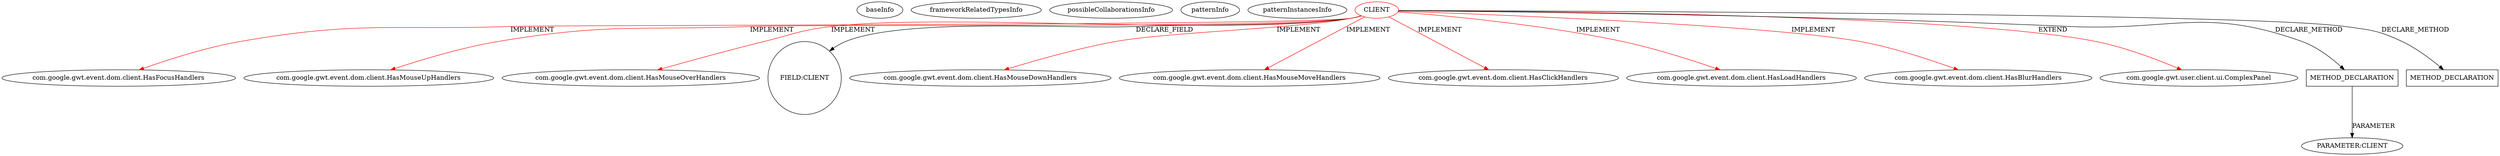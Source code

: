 digraph {
baseInfo[graphId=598,category="pattern",isAnonymous=false,possibleRelation=false]
frameworkRelatedTypesInfo[0="com.google.gwt.event.dom.client.HasMouseUpHandlers",1="com.google.gwt.event.dom.client.HasBlurHandlers",2="com.google.gwt.event.dom.client.HasMouseMoveHandlers",3="com.google.gwt.user.client.ui.ComplexPanel",4="com.google.gwt.event.dom.client.HasClickHandlers",5="com.google.gwt.event.dom.client.HasMouseDownHandlers",6="com.google.gwt.event.dom.client.HasLoadHandlers",7="com.google.gwt.event.dom.client.HasFocusHandlers",8="com.google.gwt.event.dom.client.HasMouseOverHandlers"]
possibleCollaborationsInfo[]
patternInfo[frequency=6.0,patternRootClient=0]
patternInstancesInfo[0="mguiral-GwtSvgLib~/mguiral-GwtSvgLib/GwtSvgLib-master/src/gwt/html5/svg/client/user/ui/SVGSymbolWidget.java~SVGSymbolWidget~3998",1="mguiral-GwtSvgLib~/mguiral-GwtSvgLib/GwtSvgLib-master/src/gwt/html5/svg/client/user/ui/SVGUseWidget.java~SVGUseWidget~3995",2="mguiral-GwtSvgLib~/mguiral-GwtSvgLib/GwtSvgLib-master/src/gwt/html5/svg/client/user/ui/SVGTextContentWidget.java~SVGTextContentWidget~3987",3="mguiral-GwtSvgLib~/mguiral-GwtSvgLib/GwtSvgLib-master/src/gwt/html5/svg/client/user/ui/SVGGraphicalWidget.java~SVGGraphicalWidget~3974",4="mguiral-GwtSvgLib~/mguiral-GwtSvgLib/GwtSvgLib-master/src/gwt/html5/svg/client/user/ui/SVGImageWidget.java~SVGImageWidget~3982",5="mguiral-GwtSvgLib~/mguiral-GwtSvgLib/GwtSvgLib-master/src/gwt/html5/svg/client/user/ui/SVGSwitchWidget.java~SVGSwitchWidget~4001"]
2[label="com.google.gwt.event.dom.client.HasFocusHandlers",vertexType="FRAMEWORK_INTERFACE_TYPE",isFrameworkType=false]
0[label="CLIENT",vertexType="ROOT_CLIENT_CLASS_DECLARATION",isFrameworkType=false,color=red]
6[label="com.google.gwt.event.dom.client.HasMouseUpHandlers",vertexType="FRAMEWORK_INTERFACE_TYPE",isFrameworkType=false]
7[label="com.google.gwt.event.dom.client.HasMouseOverHandlers",vertexType="FRAMEWORK_INTERFACE_TYPE",isFrameworkType=false]
11[label="FIELD:CLIENT",vertexType="FIELD_DECLARATION",isFrameworkType=false,shape=circle]
5[label="com.google.gwt.event.dom.client.HasMouseDownHandlers",vertexType="FRAMEWORK_INTERFACE_TYPE",isFrameworkType=false]
8[label="com.google.gwt.event.dom.client.HasMouseMoveHandlers",vertexType="FRAMEWORK_INTERFACE_TYPE",isFrameworkType=false]
4[label="com.google.gwt.event.dom.client.HasClickHandlers",vertexType="FRAMEWORK_INTERFACE_TYPE",isFrameworkType=false]
10[label="com.google.gwt.event.dom.client.HasLoadHandlers",vertexType="FRAMEWORK_INTERFACE_TYPE",isFrameworkType=false]
3[label="com.google.gwt.event.dom.client.HasBlurHandlers",vertexType="FRAMEWORK_INTERFACE_TYPE",isFrameworkType=false]
1[label="com.google.gwt.user.client.ui.ComplexPanel",vertexType="FRAMEWORK_CLASS_TYPE",isFrameworkType=false]
42[label="METHOD_DECLARATION",vertexType="CLIENT_METHOD_DECLARATION",isFrameworkType=false,shape=box]
43[label="PARAMETER:CLIENT",vertexType="PARAMETER_DECLARATION",isFrameworkType=false]
30[label="METHOD_DECLARATION",vertexType="CLIENT_METHOD_DECLARATION",isFrameworkType=false,shape=box]
0->11[label="DECLARE_FIELD"]
0->6[label="IMPLEMENT",color=red]
0->30[label="DECLARE_METHOD"]
0->3[label="IMPLEMENT",color=red]
0->8[label="IMPLEMENT",color=red]
0->1[label="EXTEND",color=red]
0->4[label="IMPLEMENT",color=red]
0->5[label="IMPLEMENT",color=red]
0->10[label="IMPLEMENT",color=red]
0->42[label="DECLARE_METHOD"]
42->43[label="PARAMETER"]
0->2[label="IMPLEMENT",color=red]
0->7[label="IMPLEMENT",color=red]
}
